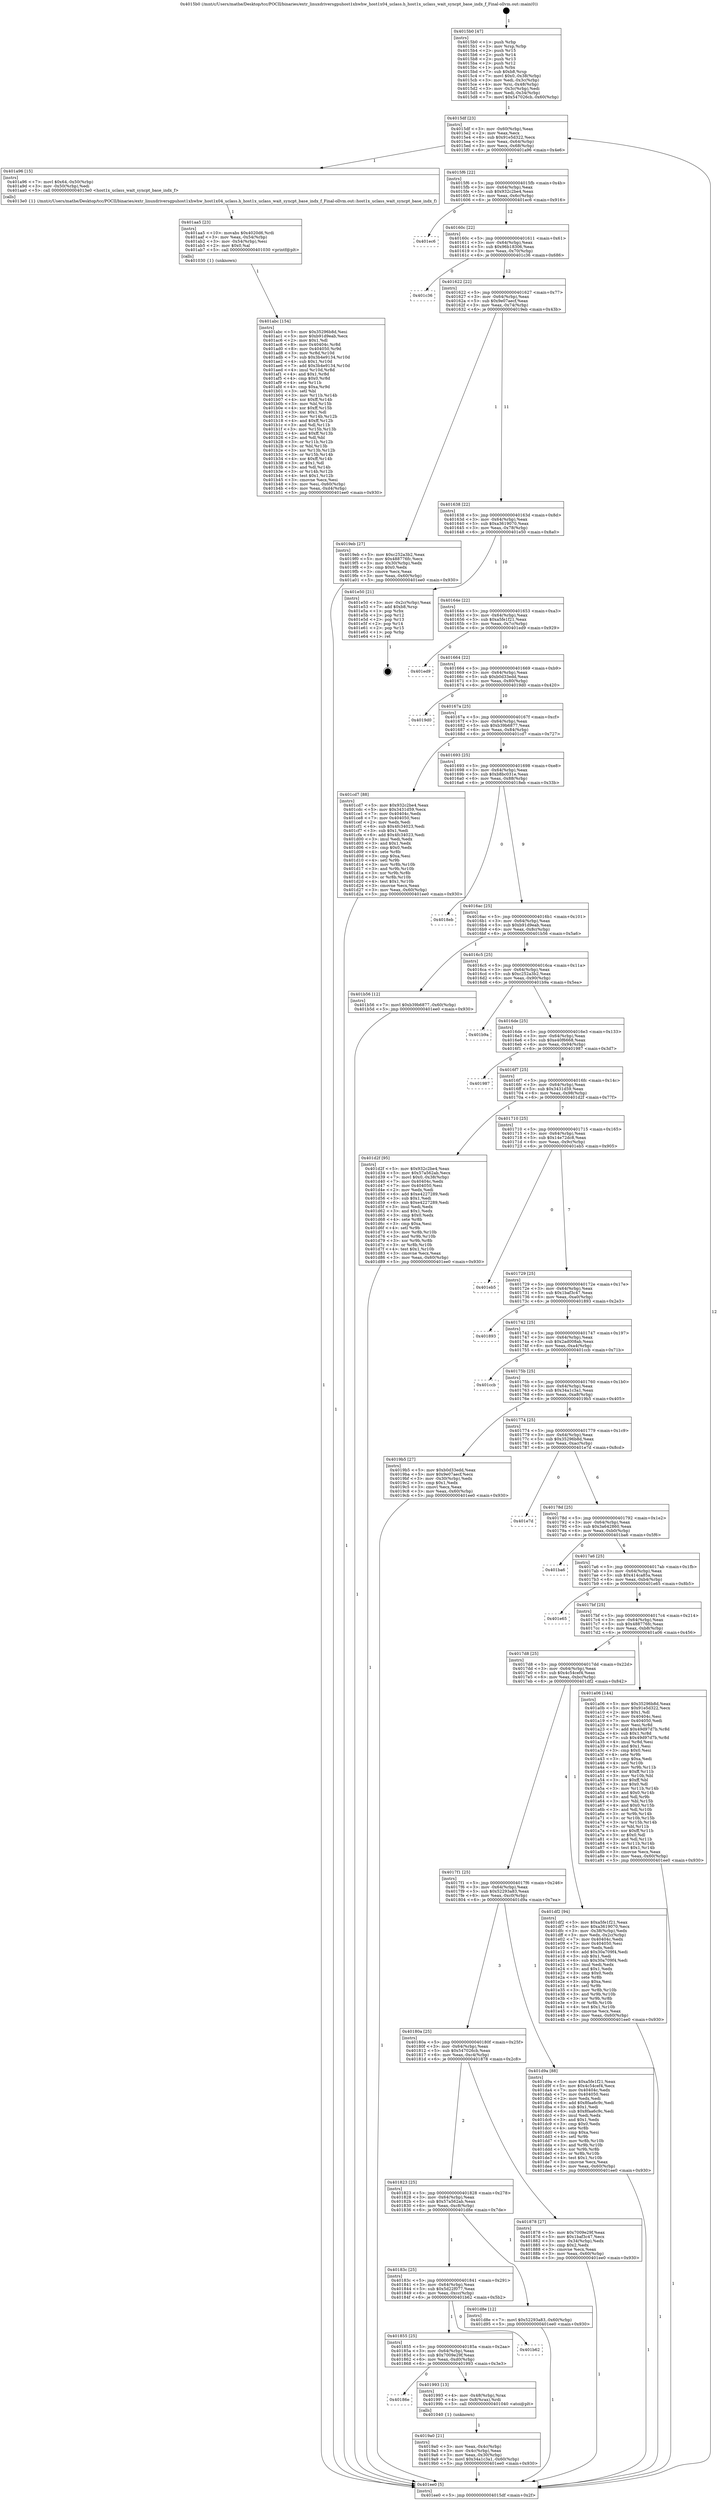 digraph "0x4015b0" {
  label = "0x4015b0 (/mnt/c/Users/mathe/Desktop/tcc/POCII/binaries/extr_linuxdriversgpuhost1xhwhw_host1x04_uclass.h_host1x_uclass_wait_syncpt_base_indx_f_Final-ollvm.out::main(0))"
  labelloc = "t"
  node[shape=record]

  Entry [label="",width=0.3,height=0.3,shape=circle,fillcolor=black,style=filled]
  "0x4015df" [label="{
     0x4015df [23]\l
     | [instrs]\l
     &nbsp;&nbsp;0x4015df \<+3\>: mov -0x60(%rbp),%eax\l
     &nbsp;&nbsp;0x4015e2 \<+2\>: mov %eax,%ecx\l
     &nbsp;&nbsp;0x4015e4 \<+6\>: sub $0x91e5d322,%ecx\l
     &nbsp;&nbsp;0x4015ea \<+3\>: mov %eax,-0x64(%rbp)\l
     &nbsp;&nbsp;0x4015ed \<+3\>: mov %ecx,-0x68(%rbp)\l
     &nbsp;&nbsp;0x4015f0 \<+6\>: je 0000000000401a96 \<main+0x4e6\>\l
  }"]
  "0x401a96" [label="{
     0x401a96 [15]\l
     | [instrs]\l
     &nbsp;&nbsp;0x401a96 \<+7\>: movl $0x64,-0x50(%rbp)\l
     &nbsp;&nbsp;0x401a9d \<+3\>: mov -0x50(%rbp),%edi\l
     &nbsp;&nbsp;0x401aa0 \<+5\>: call 00000000004013e0 \<host1x_uclass_wait_syncpt_base_indx_f\>\l
     | [calls]\l
     &nbsp;&nbsp;0x4013e0 \{1\} (/mnt/c/Users/mathe/Desktop/tcc/POCII/binaries/extr_linuxdriversgpuhost1xhwhw_host1x04_uclass.h_host1x_uclass_wait_syncpt_base_indx_f_Final-ollvm.out::host1x_uclass_wait_syncpt_base_indx_f)\l
  }"]
  "0x4015f6" [label="{
     0x4015f6 [22]\l
     | [instrs]\l
     &nbsp;&nbsp;0x4015f6 \<+5\>: jmp 00000000004015fb \<main+0x4b\>\l
     &nbsp;&nbsp;0x4015fb \<+3\>: mov -0x64(%rbp),%eax\l
     &nbsp;&nbsp;0x4015fe \<+5\>: sub $0x932c2be4,%eax\l
     &nbsp;&nbsp;0x401603 \<+3\>: mov %eax,-0x6c(%rbp)\l
     &nbsp;&nbsp;0x401606 \<+6\>: je 0000000000401ec6 \<main+0x916\>\l
  }"]
  Exit [label="",width=0.3,height=0.3,shape=circle,fillcolor=black,style=filled,peripheries=2]
  "0x401ec6" [label="{
     0x401ec6\l
  }", style=dashed]
  "0x40160c" [label="{
     0x40160c [22]\l
     | [instrs]\l
     &nbsp;&nbsp;0x40160c \<+5\>: jmp 0000000000401611 \<main+0x61\>\l
     &nbsp;&nbsp;0x401611 \<+3\>: mov -0x64(%rbp),%eax\l
     &nbsp;&nbsp;0x401614 \<+5\>: sub $0x96b18306,%eax\l
     &nbsp;&nbsp;0x401619 \<+3\>: mov %eax,-0x70(%rbp)\l
     &nbsp;&nbsp;0x40161c \<+6\>: je 0000000000401c36 \<main+0x686\>\l
  }"]
  "0x401abc" [label="{
     0x401abc [154]\l
     | [instrs]\l
     &nbsp;&nbsp;0x401abc \<+5\>: mov $0x35296b8d,%esi\l
     &nbsp;&nbsp;0x401ac1 \<+5\>: mov $0xb91d9eab,%ecx\l
     &nbsp;&nbsp;0x401ac6 \<+2\>: mov $0x1,%dl\l
     &nbsp;&nbsp;0x401ac8 \<+8\>: mov 0x40404c,%r8d\l
     &nbsp;&nbsp;0x401ad0 \<+8\>: mov 0x404050,%r9d\l
     &nbsp;&nbsp;0x401ad8 \<+3\>: mov %r8d,%r10d\l
     &nbsp;&nbsp;0x401adb \<+7\>: sub $0x3b4e9134,%r10d\l
     &nbsp;&nbsp;0x401ae2 \<+4\>: sub $0x1,%r10d\l
     &nbsp;&nbsp;0x401ae6 \<+7\>: add $0x3b4e9134,%r10d\l
     &nbsp;&nbsp;0x401aed \<+4\>: imul %r10d,%r8d\l
     &nbsp;&nbsp;0x401af1 \<+4\>: and $0x1,%r8d\l
     &nbsp;&nbsp;0x401af5 \<+4\>: cmp $0x0,%r8d\l
     &nbsp;&nbsp;0x401af9 \<+4\>: sete %r11b\l
     &nbsp;&nbsp;0x401afd \<+4\>: cmp $0xa,%r9d\l
     &nbsp;&nbsp;0x401b01 \<+3\>: setl %bl\l
     &nbsp;&nbsp;0x401b04 \<+3\>: mov %r11b,%r14b\l
     &nbsp;&nbsp;0x401b07 \<+4\>: xor $0xff,%r14b\l
     &nbsp;&nbsp;0x401b0b \<+3\>: mov %bl,%r15b\l
     &nbsp;&nbsp;0x401b0e \<+4\>: xor $0xff,%r15b\l
     &nbsp;&nbsp;0x401b12 \<+3\>: xor $0x1,%dl\l
     &nbsp;&nbsp;0x401b15 \<+3\>: mov %r14b,%r12b\l
     &nbsp;&nbsp;0x401b18 \<+4\>: and $0xff,%r12b\l
     &nbsp;&nbsp;0x401b1c \<+3\>: and %dl,%r11b\l
     &nbsp;&nbsp;0x401b1f \<+3\>: mov %r15b,%r13b\l
     &nbsp;&nbsp;0x401b22 \<+4\>: and $0xff,%r13b\l
     &nbsp;&nbsp;0x401b26 \<+2\>: and %dl,%bl\l
     &nbsp;&nbsp;0x401b28 \<+3\>: or %r11b,%r12b\l
     &nbsp;&nbsp;0x401b2b \<+3\>: or %bl,%r13b\l
     &nbsp;&nbsp;0x401b2e \<+3\>: xor %r13b,%r12b\l
     &nbsp;&nbsp;0x401b31 \<+3\>: or %r15b,%r14b\l
     &nbsp;&nbsp;0x401b34 \<+4\>: xor $0xff,%r14b\l
     &nbsp;&nbsp;0x401b38 \<+3\>: or $0x1,%dl\l
     &nbsp;&nbsp;0x401b3b \<+3\>: and %dl,%r14b\l
     &nbsp;&nbsp;0x401b3e \<+3\>: or %r14b,%r12b\l
     &nbsp;&nbsp;0x401b41 \<+4\>: test $0x1,%r12b\l
     &nbsp;&nbsp;0x401b45 \<+3\>: cmovne %ecx,%esi\l
     &nbsp;&nbsp;0x401b48 \<+3\>: mov %esi,-0x60(%rbp)\l
     &nbsp;&nbsp;0x401b4b \<+6\>: mov %eax,-0xd4(%rbp)\l
     &nbsp;&nbsp;0x401b51 \<+5\>: jmp 0000000000401ee0 \<main+0x930\>\l
  }"]
  "0x401c36" [label="{
     0x401c36\l
  }", style=dashed]
  "0x401622" [label="{
     0x401622 [22]\l
     | [instrs]\l
     &nbsp;&nbsp;0x401622 \<+5\>: jmp 0000000000401627 \<main+0x77\>\l
     &nbsp;&nbsp;0x401627 \<+3\>: mov -0x64(%rbp),%eax\l
     &nbsp;&nbsp;0x40162a \<+5\>: sub $0x9e07aecf,%eax\l
     &nbsp;&nbsp;0x40162f \<+3\>: mov %eax,-0x74(%rbp)\l
     &nbsp;&nbsp;0x401632 \<+6\>: je 00000000004019eb \<main+0x43b\>\l
  }"]
  "0x401aa5" [label="{
     0x401aa5 [23]\l
     | [instrs]\l
     &nbsp;&nbsp;0x401aa5 \<+10\>: movabs $0x4020d6,%rdi\l
     &nbsp;&nbsp;0x401aaf \<+3\>: mov %eax,-0x54(%rbp)\l
     &nbsp;&nbsp;0x401ab2 \<+3\>: mov -0x54(%rbp),%esi\l
     &nbsp;&nbsp;0x401ab5 \<+2\>: mov $0x0,%al\l
     &nbsp;&nbsp;0x401ab7 \<+5\>: call 0000000000401030 \<printf@plt\>\l
     | [calls]\l
     &nbsp;&nbsp;0x401030 \{1\} (unknown)\l
  }"]
  "0x4019eb" [label="{
     0x4019eb [27]\l
     | [instrs]\l
     &nbsp;&nbsp;0x4019eb \<+5\>: mov $0xc252a3b2,%eax\l
     &nbsp;&nbsp;0x4019f0 \<+5\>: mov $0x488776fc,%ecx\l
     &nbsp;&nbsp;0x4019f5 \<+3\>: mov -0x30(%rbp),%edx\l
     &nbsp;&nbsp;0x4019f8 \<+3\>: cmp $0x0,%edx\l
     &nbsp;&nbsp;0x4019fb \<+3\>: cmove %ecx,%eax\l
     &nbsp;&nbsp;0x4019fe \<+3\>: mov %eax,-0x60(%rbp)\l
     &nbsp;&nbsp;0x401a01 \<+5\>: jmp 0000000000401ee0 \<main+0x930\>\l
  }"]
  "0x401638" [label="{
     0x401638 [22]\l
     | [instrs]\l
     &nbsp;&nbsp;0x401638 \<+5\>: jmp 000000000040163d \<main+0x8d\>\l
     &nbsp;&nbsp;0x40163d \<+3\>: mov -0x64(%rbp),%eax\l
     &nbsp;&nbsp;0x401640 \<+5\>: sub $0xa3619070,%eax\l
     &nbsp;&nbsp;0x401645 \<+3\>: mov %eax,-0x78(%rbp)\l
     &nbsp;&nbsp;0x401648 \<+6\>: je 0000000000401e50 \<main+0x8a0\>\l
  }"]
  "0x4019a0" [label="{
     0x4019a0 [21]\l
     | [instrs]\l
     &nbsp;&nbsp;0x4019a0 \<+3\>: mov %eax,-0x4c(%rbp)\l
     &nbsp;&nbsp;0x4019a3 \<+3\>: mov -0x4c(%rbp),%eax\l
     &nbsp;&nbsp;0x4019a6 \<+3\>: mov %eax,-0x30(%rbp)\l
     &nbsp;&nbsp;0x4019a9 \<+7\>: movl $0x34a1c3a1,-0x60(%rbp)\l
     &nbsp;&nbsp;0x4019b0 \<+5\>: jmp 0000000000401ee0 \<main+0x930\>\l
  }"]
  "0x401e50" [label="{
     0x401e50 [21]\l
     | [instrs]\l
     &nbsp;&nbsp;0x401e50 \<+3\>: mov -0x2c(%rbp),%eax\l
     &nbsp;&nbsp;0x401e53 \<+7\>: add $0xb8,%rsp\l
     &nbsp;&nbsp;0x401e5a \<+1\>: pop %rbx\l
     &nbsp;&nbsp;0x401e5b \<+2\>: pop %r12\l
     &nbsp;&nbsp;0x401e5d \<+2\>: pop %r13\l
     &nbsp;&nbsp;0x401e5f \<+2\>: pop %r14\l
     &nbsp;&nbsp;0x401e61 \<+2\>: pop %r15\l
     &nbsp;&nbsp;0x401e63 \<+1\>: pop %rbp\l
     &nbsp;&nbsp;0x401e64 \<+1\>: ret\l
  }"]
  "0x40164e" [label="{
     0x40164e [22]\l
     | [instrs]\l
     &nbsp;&nbsp;0x40164e \<+5\>: jmp 0000000000401653 \<main+0xa3\>\l
     &nbsp;&nbsp;0x401653 \<+3\>: mov -0x64(%rbp),%eax\l
     &nbsp;&nbsp;0x401656 \<+5\>: sub $0xa5fe1f21,%eax\l
     &nbsp;&nbsp;0x40165b \<+3\>: mov %eax,-0x7c(%rbp)\l
     &nbsp;&nbsp;0x40165e \<+6\>: je 0000000000401ed9 \<main+0x929\>\l
  }"]
  "0x40186e" [label="{
     0x40186e\l
  }", style=dashed]
  "0x401ed9" [label="{
     0x401ed9\l
  }", style=dashed]
  "0x401664" [label="{
     0x401664 [22]\l
     | [instrs]\l
     &nbsp;&nbsp;0x401664 \<+5\>: jmp 0000000000401669 \<main+0xb9\>\l
     &nbsp;&nbsp;0x401669 \<+3\>: mov -0x64(%rbp),%eax\l
     &nbsp;&nbsp;0x40166c \<+5\>: sub $0xb0d33edd,%eax\l
     &nbsp;&nbsp;0x401671 \<+3\>: mov %eax,-0x80(%rbp)\l
     &nbsp;&nbsp;0x401674 \<+6\>: je 00000000004019d0 \<main+0x420\>\l
  }"]
  "0x401993" [label="{
     0x401993 [13]\l
     | [instrs]\l
     &nbsp;&nbsp;0x401993 \<+4\>: mov -0x48(%rbp),%rax\l
     &nbsp;&nbsp;0x401997 \<+4\>: mov 0x8(%rax),%rdi\l
     &nbsp;&nbsp;0x40199b \<+5\>: call 0000000000401040 \<atoi@plt\>\l
     | [calls]\l
     &nbsp;&nbsp;0x401040 \{1\} (unknown)\l
  }"]
  "0x4019d0" [label="{
     0x4019d0\l
  }", style=dashed]
  "0x40167a" [label="{
     0x40167a [25]\l
     | [instrs]\l
     &nbsp;&nbsp;0x40167a \<+5\>: jmp 000000000040167f \<main+0xcf\>\l
     &nbsp;&nbsp;0x40167f \<+3\>: mov -0x64(%rbp),%eax\l
     &nbsp;&nbsp;0x401682 \<+5\>: sub $0xb39b6877,%eax\l
     &nbsp;&nbsp;0x401687 \<+6\>: mov %eax,-0x84(%rbp)\l
     &nbsp;&nbsp;0x40168d \<+6\>: je 0000000000401cd7 \<main+0x727\>\l
  }"]
  "0x401855" [label="{
     0x401855 [25]\l
     | [instrs]\l
     &nbsp;&nbsp;0x401855 \<+5\>: jmp 000000000040185a \<main+0x2aa\>\l
     &nbsp;&nbsp;0x40185a \<+3\>: mov -0x64(%rbp),%eax\l
     &nbsp;&nbsp;0x40185d \<+5\>: sub $0x7009e29f,%eax\l
     &nbsp;&nbsp;0x401862 \<+6\>: mov %eax,-0xd0(%rbp)\l
     &nbsp;&nbsp;0x401868 \<+6\>: je 0000000000401993 \<main+0x3e3\>\l
  }"]
  "0x401cd7" [label="{
     0x401cd7 [88]\l
     | [instrs]\l
     &nbsp;&nbsp;0x401cd7 \<+5\>: mov $0x932c2be4,%eax\l
     &nbsp;&nbsp;0x401cdc \<+5\>: mov $0x3431d59,%ecx\l
     &nbsp;&nbsp;0x401ce1 \<+7\>: mov 0x40404c,%edx\l
     &nbsp;&nbsp;0x401ce8 \<+7\>: mov 0x404050,%esi\l
     &nbsp;&nbsp;0x401cef \<+2\>: mov %edx,%edi\l
     &nbsp;&nbsp;0x401cf1 \<+6\>: sub $0x4fc34023,%edi\l
     &nbsp;&nbsp;0x401cf7 \<+3\>: sub $0x1,%edi\l
     &nbsp;&nbsp;0x401cfa \<+6\>: add $0x4fc34023,%edi\l
     &nbsp;&nbsp;0x401d00 \<+3\>: imul %edi,%edx\l
     &nbsp;&nbsp;0x401d03 \<+3\>: and $0x1,%edx\l
     &nbsp;&nbsp;0x401d06 \<+3\>: cmp $0x0,%edx\l
     &nbsp;&nbsp;0x401d09 \<+4\>: sete %r8b\l
     &nbsp;&nbsp;0x401d0d \<+3\>: cmp $0xa,%esi\l
     &nbsp;&nbsp;0x401d10 \<+4\>: setl %r9b\l
     &nbsp;&nbsp;0x401d14 \<+3\>: mov %r8b,%r10b\l
     &nbsp;&nbsp;0x401d17 \<+3\>: and %r9b,%r10b\l
     &nbsp;&nbsp;0x401d1a \<+3\>: xor %r9b,%r8b\l
     &nbsp;&nbsp;0x401d1d \<+3\>: or %r8b,%r10b\l
     &nbsp;&nbsp;0x401d20 \<+4\>: test $0x1,%r10b\l
     &nbsp;&nbsp;0x401d24 \<+3\>: cmovne %ecx,%eax\l
     &nbsp;&nbsp;0x401d27 \<+3\>: mov %eax,-0x60(%rbp)\l
     &nbsp;&nbsp;0x401d2a \<+5\>: jmp 0000000000401ee0 \<main+0x930\>\l
  }"]
  "0x401693" [label="{
     0x401693 [25]\l
     | [instrs]\l
     &nbsp;&nbsp;0x401693 \<+5\>: jmp 0000000000401698 \<main+0xe8\>\l
     &nbsp;&nbsp;0x401698 \<+3\>: mov -0x64(%rbp),%eax\l
     &nbsp;&nbsp;0x40169b \<+5\>: sub $0xb8bc031e,%eax\l
     &nbsp;&nbsp;0x4016a0 \<+6\>: mov %eax,-0x88(%rbp)\l
     &nbsp;&nbsp;0x4016a6 \<+6\>: je 00000000004018eb \<main+0x33b\>\l
  }"]
  "0x401b62" [label="{
     0x401b62\l
  }", style=dashed]
  "0x4018eb" [label="{
     0x4018eb\l
  }", style=dashed]
  "0x4016ac" [label="{
     0x4016ac [25]\l
     | [instrs]\l
     &nbsp;&nbsp;0x4016ac \<+5\>: jmp 00000000004016b1 \<main+0x101\>\l
     &nbsp;&nbsp;0x4016b1 \<+3\>: mov -0x64(%rbp),%eax\l
     &nbsp;&nbsp;0x4016b4 \<+5\>: sub $0xb91d9eab,%eax\l
     &nbsp;&nbsp;0x4016b9 \<+6\>: mov %eax,-0x8c(%rbp)\l
     &nbsp;&nbsp;0x4016bf \<+6\>: je 0000000000401b56 \<main+0x5a6\>\l
  }"]
  "0x40183c" [label="{
     0x40183c [25]\l
     | [instrs]\l
     &nbsp;&nbsp;0x40183c \<+5\>: jmp 0000000000401841 \<main+0x291\>\l
     &nbsp;&nbsp;0x401841 \<+3\>: mov -0x64(%rbp),%eax\l
     &nbsp;&nbsp;0x401844 \<+5\>: sub $0x5d22f077,%eax\l
     &nbsp;&nbsp;0x401849 \<+6\>: mov %eax,-0xcc(%rbp)\l
     &nbsp;&nbsp;0x40184f \<+6\>: je 0000000000401b62 \<main+0x5b2\>\l
  }"]
  "0x401b56" [label="{
     0x401b56 [12]\l
     | [instrs]\l
     &nbsp;&nbsp;0x401b56 \<+7\>: movl $0xb39b6877,-0x60(%rbp)\l
     &nbsp;&nbsp;0x401b5d \<+5\>: jmp 0000000000401ee0 \<main+0x930\>\l
  }"]
  "0x4016c5" [label="{
     0x4016c5 [25]\l
     | [instrs]\l
     &nbsp;&nbsp;0x4016c5 \<+5\>: jmp 00000000004016ca \<main+0x11a\>\l
     &nbsp;&nbsp;0x4016ca \<+3\>: mov -0x64(%rbp),%eax\l
     &nbsp;&nbsp;0x4016cd \<+5\>: sub $0xc252a3b2,%eax\l
     &nbsp;&nbsp;0x4016d2 \<+6\>: mov %eax,-0x90(%rbp)\l
     &nbsp;&nbsp;0x4016d8 \<+6\>: je 0000000000401b9a \<main+0x5ea\>\l
  }"]
  "0x401d8e" [label="{
     0x401d8e [12]\l
     | [instrs]\l
     &nbsp;&nbsp;0x401d8e \<+7\>: movl $0x52293a83,-0x60(%rbp)\l
     &nbsp;&nbsp;0x401d95 \<+5\>: jmp 0000000000401ee0 \<main+0x930\>\l
  }"]
  "0x401b9a" [label="{
     0x401b9a\l
  }", style=dashed]
  "0x4016de" [label="{
     0x4016de [25]\l
     | [instrs]\l
     &nbsp;&nbsp;0x4016de \<+5\>: jmp 00000000004016e3 \<main+0x133\>\l
     &nbsp;&nbsp;0x4016e3 \<+3\>: mov -0x64(%rbp),%eax\l
     &nbsp;&nbsp;0x4016e6 \<+5\>: sub $0xe40f6668,%eax\l
     &nbsp;&nbsp;0x4016eb \<+6\>: mov %eax,-0x94(%rbp)\l
     &nbsp;&nbsp;0x4016f1 \<+6\>: je 0000000000401987 \<main+0x3d7\>\l
  }"]
  "0x4015b0" [label="{
     0x4015b0 [47]\l
     | [instrs]\l
     &nbsp;&nbsp;0x4015b0 \<+1\>: push %rbp\l
     &nbsp;&nbsp;0x4015b1 \<+3\>: mov %rsp,%rbp\l
     &nbsp;&nbsp;0x4015b4 \<+2\>: push %r15\l
     &nbsp;&nbsp;0x4015b6 \<+2\>: push %r14\l
     &nbsp;&nbsp;0x4015b8 \<+2\>: push %r13\l
     &nbsp;&nbsp;0x4015ba \<+2\>: push %r12\l
     &nbsp;&nbsp;0x4015bc \<+1\>: push %rbx\l
     &nbsp;&nbsp;0x4015bd \<+7\>: sub $0xb8,%rsp\l
     &nbsp;&nbsp;0x4015c4 \<+7\>: movl $0x0,-0x38(%rbp)\l
     &nbsp;&nbsp;0x4015cb \<+3\>: mov %edi,-0x3c(%rbp)\l
     &nbsp;&nbsp;0x4015ce \<+4\>: mov %rsi,-0x48(%rbp)\l
     &nbsp;&nbsp;0x4015d2 \<+3\>: mov -0x3c(%rbp),%edi\l
     &nbsp;&nbsp;0x4015d5 \<+3\>: mov %edi,-0x34(%rbp)\l
     &nbsp;&nbsp;0x4015d8 \<+7\>: movl $0x547026cb,-0x60(%rbp)\l
  }"]
  "0x401987" [label="{
     0x401987\l
  }", style=dashed]
  "0x4016f7" [label="{
     0x4016f7 [25]\l
     | [instrs]\l
     &nbsp;&nbsp;0x4016f7 \<+5\>: jmp 00000000004016fc \<main+0x14c\>\l
     &nbsp;&nbsp;0x4016fc \<+3\>: mov -0x64(%rbp),%eax\l
     &nbsp;&nbsp;0x4016ff \<+5\>: sub $0x3431d59,%eax\l
     &nbsp;&nbsp;0x401704 \<+6\>: mov %eax,-0x98(%rbp)\l
     &nbsp;&nbsp;0x40170a \<+6\>: je 0000000000401d2f \<main+0x77f\>\l
  }"]
  "0x401ee0" [label="{
     0x401ee0 [5]\l
     | [instrs]\l
     &nbsp;&nbsp;0x401ee0 \<+5\>: jmp 00000000004015df \<main+0x2f\>\l
  }"]
  "0x401d2f" [label="{
     0x401d2f [95]\l
     | [instrs]\l
     &nbsp;&nbsp;0x401d2f \<+5\>: mov $0x932c2be4,%eax\l
     &nbsp;&nbsp;0x401d34 \<+5\>: mov $0x57a562ab,%ecx\l
     &nbsp;&nbsp;0x401d39 \<+7\>: movl $0x0,-0x38(%rbp)\l
     &nbsp;&nbsp;0x401d40 \<+7\>: mov 0x40404c,%edx\l
     &nbsp;&nbsp;0x401d47 \<+7\>: mov 0x404050,%esi\l
     &nbsp;&nbsp;0x401d4e \<+2\>: mov %edx,%edi\l
     &nbsp;&nbsp;0x401d50 \<+6\>: add $0xe4227289,%edi\l
     &nbsp;&nbsp;0x401d56 \<+3\>: sub $0x1,%edi\l
     &nbsp;&nbsp;0x401d59 \<+6\>: sub $0xe4227289,%edi\l
     &nbsp;&nbsp;0x401d5f \<+3\>: imul %edi,%edx\l
     &nbsp;&nbsp;0x401d62 \<+3\>: and $0x1,%edx\l
     &nbsp;&nbsp;0x401d65 \<+3\>: cmp $0x0,%edx\l
     &nbsp;&nbsp;0x401d68 \<+4\>: sete %r8b\l
     &nbsp;&nbsp;0x401d6c \<+3\>: cmp $0xa,%esi\l
     &nbsp;&nbsp;0x401d6f \<+4\>: setl %r9b\l
     &nbsp;&nbsp;0x401d73 \<+3\>: mov %r8b,%r10b\l
     &nbsp;&nbsp;0x401d76 \<+3\>: and %r9b,%r10b\l
     &nbsp;&nbsp;0x401d79 \<+3\>: xor %r9b,%r8b\l
     &nbsp;&nbsp;0x401d7c \<+3\>: or %r8b,%r10b\l
     &nbsp;&nbsp;0x401d7f \<+4\>: test $0x1,%r10b\l
     &nbsp;&nbsp;0x401d83 \<+3\>: cmovne %ecx,%eax\l
     &nbsp;&nbsp;0x401d86 \<+3\>: mov %eax,-0x60(%rbp)\l
     &nbsp;&nbsp;0x401d89 \<+5\>: jmp 0000000000401ee0 \<main+0x930\>\l
  }"]
  "0x401710" [label="{
     0x401710 [25]\l
     | [instrs]\l
     &nbsp;&nbsp;0x401710 \<+5\>: jmp 0000000000401715 \<main+0x165\>\l
     &nbsp;&nbsp;0x401715 \<+3\>: mov -0x64(%rbp),%eax\l
     &nbsp;&nbsp;0x401718 \<+5\>: sub $0x14e72dc8,%eax\l
     &nbsp;&nbsp;0x40171d \<+6\>: mov %eax,-0x9c(%rbp)\l
     &nbsp;&nbsp;0x401723 \<+6\>: je 0000000000401eb5 \<main+0x905\>\l
  }"]
  "0x401823" [label="{
     0x401823 [25]\l
     | [instrs]\l
     &nbsp;&nbsp;0x401823 \<+5\>: jmp 0000000000401828 \<main+0x278\>\l
     &nbsp;&nbsp;0x401828 \<+3\>: mov -0x64(%rbp),%eax\l
     &nbsp;&nbsp;0x40182b \<+5\>: sub $0x57a562ab,%eax\l
     &nbsp;&nbsp;0x401830 \<+6\>: mov %eax,-0xc8(%rbp)\l
     &nbsp;&nbsp;0x401836 \<+6\>: je 0000000000401d8e \<main+0x7de\>\l
  }"]
  "0x401eb5" [label="{
     0x401eb5\l
  }", style=dashed]
  "0x401729" [label="{
     0x401729 [25]\l
     | [instrs]\l
     &nbsp;&nbsp;0x401729 \<+5\>: jmp 000000000040172e \<main+0x17e\>\l
     &nbsp;&nbsp;0x40172e \<+3\>: mov -0x64(%rbp),%eax\l
     &nbsp;&nbsp;0x401731 \<+5\>: sub $0x1baf3c47,%eax\l
     &nbsp;&nbsp;0x401736 \<+6\>: mov %eax,-0xa0(%rbp)\l
     &nbsp;&nbsp;0x40173c \<+6\>: je 0000000000401893 \<main+0x2e3\>\l
  }"]
  "0x401878" [label="{
     0x401878 [27]\l
     | [instrs]\l
     &nbsp;&nbsp;0x401878 \<+5\>: mov $0x7009e29f,%eax\l
     &nbsp;&nbsp;0x40187d \<+5\>: mov $0x1baf3c47,%ecx\l
     &nbsp;&nbsp;0x401882 \<+3\>: mov -0x34(%rbp),%edx\l
     &nbsp;&nbsp;0x401885 \<+3\>: cmp $0x2,%edx\l
     &nbsp;&nbsp;0x401888 \<+3\>: cmovne %ecx,%eax\l
     &nbsp;&nbsp;0x40188b \<+3\>: mov %eax,-0x60(%rbp)\l
     &nbsp;&nbsp;0x40188e \<+5\>: jmp 0000000000401ee0 \<main+0x930\>\l
  }"]
  "0x401893" [label="{
     0x401893\l
  }", style=dashed]
  "0x401742" [label="{
     0x401742 [25]\l
     | [instrs]\l
     &nbsp;&nbsp;0x401742 \<+5\>: jmp 0000000000401747 \<main+0x197\>\l
     &nbsp;&nbsp;0x401747 \<+3\>: mov -0x64(%rbp),%eax\l
     &nbsp;&nbsp;0x40174a \<+5\>: sub $0x2ad008ab,%eax\l
     &nbsp;&nbsp;0x40174f \<+6\>: mov %eax,-0xa4(%rbp)\l
     &nbsp;&nbsp;0x401755 \<+6\>: je 0000000000401ccb \<main+0x71b\>\l
  }"]
  "0x40180a" [label="{
     0x40180a [25]\l
     | [instrs]\l
     &nbsp;&nbsp;0x40180a \<+5\>: jmp 000000000040180f \<main+0x25f\>\l
     &nbsp;&nbsp;0x40180f \<+3\>: mov -0x64(%rbp),%eax\l
     &nbsp;&nbsp;0x401812 \<+5\>: sub $0x547026cb,%eax\l
     &nbsp;&nbsp;0x401817 \<+6\>: mov %eax,-0xc4(%rbp)\l
     &nbsp;&nbsp;0x40181d \<+6\>: je 0000000000401878 \<main+0x2c8\>\l
  }"]
  "0x401ccb" [label="{
     0x401ccb\l
  }", style=dashed]
  "0x40175b" [label="{
     0x40175b [25]\l
     | [instrs]\l
     &nbsp;&nbsp;0x40175b \<+5\>: jmp 0000000000401760 \<main+0x1b0\>\l
     &nbsp;&nbsp;0x401760 \<+3\>: mov -0x64(%rbp),%eax\l
     &nbsp;&nbsp;0x401763 \<+5\>: sub $0x34a1c3a1,%eax\l
     &nbsp;&nbsp;0x401768 \<+6\>: mov %eax,-0xa8(%rbp)\l
     &nbsp;&nbsp;0x40176e \<+6\>: je 00000000004019b5 \<main+0x405\>\l
  }"]
  "0x401d9a" [label="{
     0x401d9a [88]\l
     | [instrs]\l
     &nbsp;&nbsp;0x401d9a \<+5\>: mov $0xa5fe1f21,%eax\l
     &nbsp;&nbsp;0x401d9f \<+5\>: mov $0x4c54cef4,%ecx\l
     &nbsp;&nbsp;0x401da4 \<+7\>: mov 0x40404c,%edx\l
     &nbsp;&nbsp;0x401dab \<+7\>: mov 0x404050,%esi\l
     &nbsp;&nbsp;0x401db2 \<+2\>: mov %edx,%edi\l
     &nbsp;&nbsp;0x401db4 \<+6\>: add $0x8faa6c9c,%edi\l
     &nbsp;&nbsp;0x401dba \<+3\>: sub $0x1,%edi\l
     &nbsp;&nbsp;0x401dbd \<+6\>: sub $0x8faa6c9c,%edi\l
     &nbsp;&nbsp;0x401dc3 \<+3\>: imul %edi,%edx\l
     &nbsp;&nbsp;0x401dc6 \<+3\>: and $0x1,%edx\l
     &nbsp;&nbsp;0x401dc9 \<+3\>: cmp $0x0,%edx\l
     &nbsp;&nbsp;0x401dcc \<+4\>: sete %r8b\l
     &nbsp;&nbsp;0x401dd0 \<+3\>: cmp $0xa,%esi\l
     &nbsp;&nbsp;0x401dd3 \<+4\>: setl %r9b\l
     &nbsp;&nbsp;0x401dd7 \<+3\>: mov %r8b,%r10b\l
     &nbsp;&nbsp;0x401dda \<+3\>: and %r9b,%r10b\l
     &nbsp;&nbsp;0x401ddd \<+3\>: xor %r9b,%r8b\l
     &nbsp;&nbsp;0x401de0 \<+3\>: or %r8b,%r10b\l
     &nbsp;&nbsp;0x401de3 \<+4\>: test $0x1,%r10b\l
     &nbsp;&nbsp;0x401de7 \<+3\>: cmovne %ecx,%eax\l
     &nbsp;&nbsp;0x401dea \<+3\>: mov %eax,-0x60(%rbp)\l
     &nbsp;&nbsp;0x401ded \<+5\>: jmp 0000000000401ee0 \<main+0x930\>\l
  }"]
  "0x4019b5" [label="{
     0x4019b5 [27]\l
     | [instrs]\l
     &nbsp;&nbsp;0x4019b5 \<+5\>: mov $0xb0d33edd,%eax\l
     &nbsp;&nbsp;0x4019ba \<+5\>: mov $0x9e07aecf,%ecx\l
     &nbsp;&nbsp;0x4019bf \<+3\>: mov -0x30(%rbp),%edx\l
     &nbsp;&nbsp;0x4019c2 \<+3\>: cmp $0x1,%edx\l
     &nbsp;&nbsp;0x4019c5 \<+3\>: cmovl %ecx,%eax\l
     &nbsp;&nbsp;0x4019c8 \<+3\>: mov %eax,-0x60(%rbp)\l
     &nbsp;&nbsp;0x4019cb \<+5\>: jmp 0000000000401ee0 \<main+0x930\>\l
  }"]
  "0x401774" [label="{
     0x401774 [25]\l
     | [instrs]\l
     &nbsp;&nbsp;0x401774 \<+5\>: jmp 0000000000401779 \<main+0x1c9\>\l
     &nbsp;&nbsp;0x401779 \<+3\>: mov -0x64(%rbp),%eax\l
     &nbsp;&nbsp;0x40177c \<+5\>: sub $0x35296b8d,%eax\l
     &nbsp;&nbsp;0x401781 \<+6\>: mov %eax,-0xac(%rbp)\l
     &nbsp;&nbsp;0x401787 \<+6\>: je 0000000000401e7d \<main+0x8cd\>\l
  }"]
  "0x4017f1" [label="{
     0x4017f1 [25]\l
     | [instrs]\l
     &nbsp;&nbsp;0x4017f1 \<+5\>: jmp 00000000004017f6 \<main+0x246\>\l
     &nbsp;&nbsp;0x4017f6 \<+3\>: mov -0x64(%rbp),%eax\l
     &nbsp;&nbsp;0x4017f9 \<+5\>: sub $0x52293a83,%eax\l
     &nbsp;&nbsp;0x4017fe \<+6\>: mov %eax,-0xc0(%rbp)\l
     &nbsp;&nbsp;0x401804 \<+6\>: je 0000000000401d9a \<main+0x7ea\>\l
  }"]
  "0x401e7d" [label="{
     0x401e7d\l
  }", style=dashed]
  "0x40178d" [label="{
     0x40178d [25]\l
     | [instrs]\l
     &nbsp;&nbsp;0x40178d \<+5\>: jmp 0000000000401792 \<main+0x1e2\>\l
     &nbsp;&nbsp;0x401792 \<+3\>: mov -0x64(%rbp),%eax\l
     &nbsp;&nbsp;0x401795 \<+5\>: sub $0x3a642860,%eax\l
     &nbsp;&nbsp;0x40179a \<+6\>: mov %eax,-0xb0(%rbp)\l
     &nbsp;&nbsp;0x4017a0 \<+6\>: je 0000000000401ba6 \<main+0x5f6\>\l
  }"]
  "0x401df2" [label="{
     0x401df2 [94]\l
     | [instrs]\l
     &nbsp;&nbsp;0x401df2 \<+5\>: mov $0xa5fe1f21,%eax\l
     &nbsp;&nbsp;0x401df7 \<+5\>: mov $0xa3619070,%ecx\l
     &nbsp;&nbsp;0x401dfc \<+3\>: mov -0x38(%rbp),%edx\l
     &nbsp;&nbsp;0x401dff \<+3\>: mov %edx,-0x2c(%rbp)\l
     &nbsp;&nbsp;0x401e02 \<+7\>: mov 0x40404c,%edx\l
     &nbsp;&nbsp;0x401e09 \<+7\>: mov 0x404050,%esi\l
     &nbsp;&nbsp;0x401e10 \<+2\>: mov %edx,%edi\l
     &nbsp;&nbsp;0x401e12 \<+6\>: add $0x30a709f4,%edi\l
     &nbsp;&nbsp;0x401e18 \<+3\>: sub $0x1,%edi\l
     &nbsp;&nbsp;0x401e1b \<+6\>: sub $0x30a709f4,%edi\l
     &nbsp;&nbsp;0x401e21 \<+3\>: imul %edi,%edx\l
     &nbsp;&nbsp;0x401e24 \<+3\>: and $0x1,%edx\l
     &nbsp;&nbsp;0x401e27 \<+3\>: cmp $0x0,%edx\l
     &nbsp;&nbsp;0x401e2a \<+4\>: sete %r8b\l
     &nbsp;&nbsp;0x401e2e \<+3\>: cmp $0xa,%esi\l
     &nbsp;&nbsp;0x401e31 \<+4\>: setl %r9b\l
     &nbsp;&nbsp;0x401e35 \<+3\>: mov %r8b,%r10b\l
     &nbsp;&nbsp;0x401e38 \<+3\>: and %r9b,%r10b\l
     &nbsp;&nbsp;0x401e3b \<+3\>: xor %r9b,%r8b\l
     &nbsp;&nbsp;0x401e3e \<+3\>: or %r8b,%r10b\l
     &nbsp;&nbsp;0x401e41 \<+4\>: test $0x1,%r10b\l
     &nbsp;&nbsp;0x401e45 \<+3\>: cmovne %ecx,%eax\l
     &nbsp;&nbsp;0x401e48 \<+3\>: mov %eax,-0x60(%rbp)\l
     &nbsp;&nbsp;0x401e4b \<+5\>: jmp 0000000000401ee0 \<main+0x930\>\l
  }"]
  "0x401ba6" [label="{
     0x401ba6\l
  }", style=dashed]
  "0x4017a6" [label="{
     0x4017a6 [25]\l
     | [instrs]\l
     &nbsp;&nbsp;0x4017a6 \<+5\>: jmp 00000000004017ab \<main+0x1fb\>\l
     &nbsp;&nbsp;0x4017ab \<+3\>: mov -0x64(%rbp),%eax\l
     &nbsp;&nbsp;0x4017ae \<+5\>: sub $0x414ca85a,%eax\l
     &nbsp;&nbsp;0x4017b3 \<+6\>: mov %eax,-0xb4(%rbp)\l
     &nbsp;&nbsp;0x4017b9 \<+6\>: je 0000000000401e65 \<main+0x8b5\>\l
  }"]
  "0x4017d8" [label="{
     0x4017d8 [25]\l
     | [instrs]\l
     &nbsp;&nbsp;0x4017d8 \<+5\>: jmp 00000000004017dd \<main+0x22d\>\l
     &nbsp;&nbsp;0x4017dd \<+3\>: mov -0x64(%rbp),%eax\l
     &nbsp;&nbsp;0x4017e0 \<+5\>: sub $0x4c54cef4,%eax\l
     &nbsp;&nbsp;0x4017e5 \<+6\>: mov %eax,-0xbc(%rbp)\l
     &nbsp;&nbsp;0x4017eb \<+6\>: je 0000000000401df2 \<main+0x842\>\l
  }"]
  "0x401e65" [label="{
     0x401e65\l
  }", style=dashed]
  "0x4017bf" [label="{
     0x4017bf [25]\l
     | [instrs]\l
     &nbsp;&nbsp;0x4017bf \<+5\>: jmp 00000000004017c4 \<main+0x214\>\l
     &nbsp;&nbsp;0x4017c4 \<+3\>: mov -0x64(%rbp),%eax\l
     &nbsp;&nbsp;0x4017c7 \<+5\>: sub $0x488776fc,%eax\l
     &nbsp;&nbsp;0x4017cc \<+6\>: mov %eax,-0xb8(%rbp)\l
     &nbsp;&nbsp;0x4017d2 \<+6\>: je 0000000000401a06 \<main+0x456\>\l
  }"]
  "0x401a06" [label="{
     0x401a06 [144]\l
     | [instrs]\l
     &nbsp;&nbsp;0x401a06 \<+5\>: mov $0x35296b8d,%eax\l
     &nbsp;&nbsp;0x401a0b \<+5\>: mov $0x91e5d322,%ecx\l
     &nbsp;&nbsp;0x401a10 \<+2\>: mov $0x1,%dl\l
     &nbsp;&nbsp;0x401a12 \<+7\>: mov 0x40404c,%esi\l
     &nbsp;&nbsp;0x401a19 \<+7\>: mov 0x404050,%edi\l
     &nbsp;&nbsp;0x401a20 \<+3\>: mov %esi,%r8d\l
     &nbsp;&nbsp;0x401a23 \<+7\>: add $0x49d97d7b,%r8d\l
     &nbsp;&nbsp;0x401a2a \<+4\>: sub $0x1,%r8d\l
     &nbsp;&nbsp;0x401a2e \<+7\>: sub $0x49d97d7b,%r8d\l
     &nbsp;&nbsp;0x401a35 \<+4\>: imul %r8d,%esi\l
     &nbsp;&nbsp;0x401a39 \<+3\>: and $0x1,%esi\l
     &nbsp;&nbsp;0x401a3c \<+3\>: cmp $0x0,%esi\l
     &nbsp;&nbsp;0x401a3f \<+4\>: sete %r9b\l
     &nbsp;&nbsp;0x401a43 \<+3\>: cmp $0xa,%edi\l
     &nbsp;&nbsp;0x401a46 \<+4\>: setl %r10b\l
     &nbsp;&nbsp;0x401a4a \<+3\>: mov %r9b,%r11b\l
     &nbsp;&nbsp;0x401a4d \<+4\>: xor $0xff,%r11b\l
     &nbsp;&nbsp;0x401a51 \<+3\>: mov %r10b,%bl\l
     &nbsp;&nbsp;0x401a54 \<+3\>: xor $0xff,%bl\l
     &nbsp;&nbsp;0x401a57 \<+3\>: xor $0x0,%dl\l
     &nbsp;&nbsp;0x401a5a \<+3\>: mov %r11b,%r14b\l
     &nbsp;&nbsp;0x401a5d \<+4\>: and $0x0,%r14b\l
     &nbsp;&nbsp;0x401a61 \<+3\>: and %dl,%r9b\l
     &nbsp;&nbsp;0x401a64 \<+3\>: mov %bl,%r15b\l
     &nbsp;&nbsp;0x401a67 \<+4\>: and $0x0,%r15b\l
     &nbsp;&nbsp;0x401a6b \<+3\>: and %dl,%r10b\l
     &nbsp;&nbsp;0x401a6e \<+3\>: or %r9b,%r14b\l
     &nbsp;&nbsp;0x401a71 \<+3\>: or %r10b,%r15b\l
     &nbsp;&nbsp;0x401a74 \<+3\>: xor %r15b,%r14b\l
     &nbsp;&nbsp;0x401a77 \<+3\>: or %bl,%r11b\l
     &nbsp;&nbsp;0x401a7a \<+4\>: xor $0xff,%r11b\l
     &nbsp;&nbsp;0x401a7e \<+3\>: or $0x0,%dl\l
     &nbsp;&nbsp;0x401a81 \<+3\>: and %dl,%r11b\l
     &nbsp;&nbsp;0x401a84 \<+3\>: or %r11b,%r14b\l
     &nbsp;&nbsp;0x401a87 \<+4\>: test $0x1,%r14b\l
     &nbsp;&nbsp;0x401a8b \<+3\>: cmovne %ecx,%eax\l
     &nbsp;&nbsp;0x401a8e \<+3\>: mov %eax,-0x60(%rbp)\l
     &nbsp;&nbsp;0x401a91 \<+5\>: jmp 0000000000401ee0 \<main+0x930\>\l
  }"]
  Entry -> "0x4015b0" [label=" 1"]
  "0x4015df" -> "0x401a96" [label=" 1"]
  "0x4015df" -> "0x4015f6" [label=" 12"]
  "0x401e50" -> Exit [label=" 1"]
  "0x4015f6" -> "0x401ec6" [label=" 0"]
  "0x4015f6" -> "0x40160c" [label=" 12"]
  "0x401df2" -> "0x401ee0" [label=" 1"]
  "0x40160c" -> "0x401c36" [label=" 0"]
  "0x40160c" -> "0x401622" [label=" 12"]
  "0x401d9a" -> "0x401ee0" [label=" 1"]
  "0x401622" -> "0x4019eb" [label=" 1"]
  "0x401622" -> "0x401638" [label=" 11"]
  "0x401d8e" -> "0x401ee0" [label=" 1"]
  "0x401638" -> "0x401e50" [label=" 1"]
  "0x401638" -> "0x40164e" [label=" 10"]
  "0x401d2f" -> "0x401ee0" [label=" 1"]
  "0x40164e" -> "0x401ed9" [label=" 0"]
  "0x40164e" -> "0x401664" [label=" 10"]
  "0x401cd7" -> "0x401ee0" [label=" 1"]
  "0x401664" -> "0x4019d0" [label=" 0"]
  "0x401664" -> "0x40167a" [label=" 10"]
  "0x401b56" -> "0x401ee0" [label=" 1"]
  "0x40167a" -> "0x401cd7" [label=" 1"]
  "0x40167a" -> "0x401693" [label=" 9"]
  "0x401aa5" -> "0x401abc" [label=" 1"]
  "0x401693" -> "0x4018eb" [label=" 0"]
  "0x401693" -> "0x4016ac" [label=" 9"]
  "0x401a96" -> "0x401aa5" [label=" 1"]
  "0x4016ac" -> "0x401b56" [label=" 1"]
  "0x4016ac" -> "0x4016c5" [label=" 8"]
  "0x4019eb" -> "0x401ee0" [label=" 1"]
  "0x4016c5" -> "0x401b9a" [label=" 0"]
  "0x4016c5" -> "0x4016de" [label=" 8"]
  "0x4019b5" -> "0x401ee0" [label=" 1"]
  "0x4016de" -> "0x401987" [label=" 0"]
  "0x4016de" -> "0x4016f7" [label=" 8"]
  "0x401993" -> "0x4019a0" [label=" 1"]
  "0x4016f7" -> "0x401d2f" [label=" 1"]
  "0x4016f7" -> "0x401710" [label=" 7"]
  "0x401855" -> "0x40186e" [label=" 0"]
  "0x401710" -> "0x401eb5" [label=" 0"]
  "0x401710" -> "0x401729" [label=" 7"]
  "0x401855" -> "0x401993" [label=" 1"]
  "0x401729" -> "0x401893" [label=" 0"]
  "0x401729" -> "0x401742" [label=" 7"]
  "0x401abc" -> "0x401ee0" [label=" 1"]
  "0x401742" -> "0x401ccb" [label=" 0"]
  "0x401742" -> "0x40175b" [label=" 7"]
  "0x40183c" -> "0x401b62" [label=" 0"]
  "0x40175b" -> "0x4019b5" [label=" 1"]
  "0x40175b" -> "0x401774" [label=" 6"]
  "0x401a06" -> "0x401ee0" [label=" 1"]
  "0x401774" -> "0x401e7d" [label=" 0"]
  "0x401774" -> "0x40178d" [label=" 6"]
  "0x401823" -> "0x401d8e" [label=" 1"]
  "0x40178d" -> "0x401ba6" [label=" 0"]
  "0x40178d" -> "0x4017a6" [label=" 6"]
  "0x4019a0" -> "0x401ee0" [label=" 1"]
  "0x4017a6" -> "0x401e65" [label=" 0"]
  "0x4017a6" -> "0x4017bf" [label=" 6"]
  "0x4015b0" -> "0x4015df" [label=" 1"]
  "0x4017bf" -> "0x401a06" [label=" 1"]
  "0x4017bf" -> "0x4017d8" [label=" 5"]
  "0x401ee0" -> "0x4015df" [label=" 12"]
  "0x4017d8" -> "0x401df2" [label=" 1"]
  "0x4017d8" -> "0x4017f1" [label=" 4"]
  "0x401823" -> "0x40183c" [label=" 1"]
  "0x4017f1" -> "0x401d9a" [label=" 1"]
  "0x4017f1" -> "0x40180a" [label=" 3"]
  "0x40183c" -> "0x401855" [label=" 1"]
  "0x40180a" -> "0x401878" [label=" 1"]
  "0x40180a" -> "0x401823" [label=" 2"]
  "0x401878" -> "0x401ee0" [label=" 1"]
}
